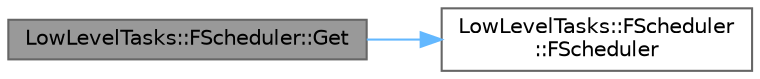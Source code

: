 digraph "LowLevelTasks::FScheduler::Get"
{
 // INTERACTIVE_SVG=YES
 // LATEX_PDF_SIZE
  bgcolor="transparent";
  edge [fontname=Helvetica,fontsize=10,labelfontname=Helvetica,labelfontsize=10];
  node [fontname=Helvetica,fontsize=10,shape=box,height=0.2,width=0.4];
  rankdir="LR";
  Node1 [id="Node000001",label="LowLevelTasks::FScheduler::Get",height=0.2,width=0.4,color="gray40", fillcolor="grey60", style="filled", fontcolor="black",tooltip=" "];
  Node1 -> Node2 [id="edge1_Node000001_Node000002",color="steelblue1",style="solid",tooltip=" "];
  Node2 [id="Node000002",label="LowLevelTasks::FScheduler\l::FScheduler",height=0.2,width=0.4,color="grey40", fillcolor="white", style="filled",URL="$df/dd0/classLowLevelTasks_1_1FScheduler.html#a5de33ac0315d13706d2ba3ffcf47e9d3",tooltip=" "];
}
